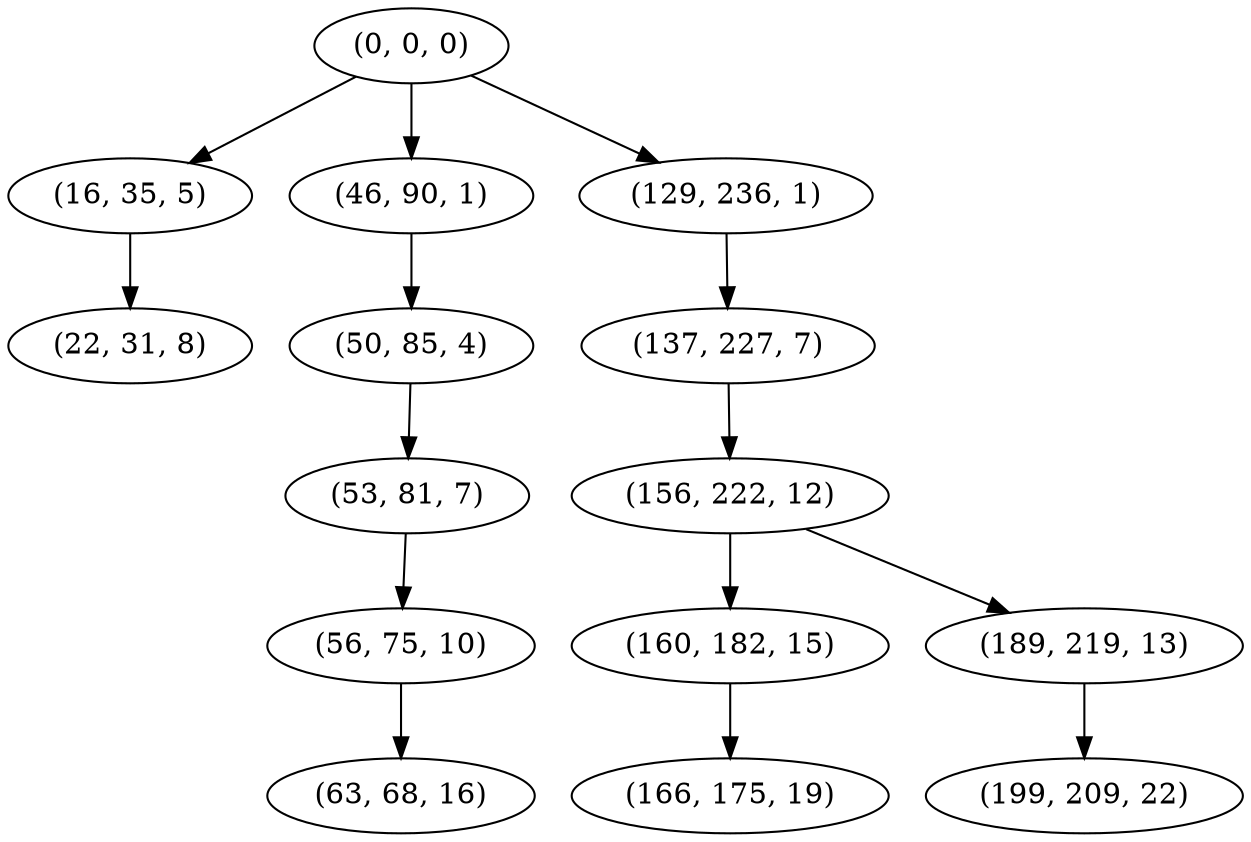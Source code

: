 digraph tree {
    "(0, 0, 0)";
    "(16, 35, 5)";
    "(22, 31, 8)";
    "(46, 90, 1)";
    "(50, 85, 4)";
    "(53, 81, 7)";
    "(56, 75, 10)";
    "(63, 68, 16)";
    "(129, 236, 1)";
    "(137, 227, 7)";
    "(156, 222, 12)";
    "(160, 182, 15)";
    "(166, 175, 19)";
    "(189, 219, 13)";
    "(199, 209, 22)";
    "(0, 0, 0)" -> "(16, 35, 5)";
    "(0, 0, 0)" -> "(46, 90, 1)";
    "(0, 0, 0)" -> "(129, 236, 1)";
    "(16, 35, 5)" -> "(22, 31, 8)";
    "(46, 90, 1)" -> "(50, 85, 4)";
    "(50, 85, 4)" -> "(53, 81, 7)";
    "(53, 81, 7)" -> "(56, 75, 10)";
    "(56, 75, 10)" -> "(63, 68, 16)";
    "(129, 236, 1)" -> "(137, 227, 7)";
    "(137, 227, 7)" -> "(156, 222, 12)";
    "(156, 222, 12)" -> "(160, 182, 15)";
    "(156, 222, 12)" -> "(189, 219, 13)";
    "(160, 182, 15)" -> "(166, 175, 19)";
    "(189, 219, 13)" -> "(199, 209, 22)";
}
